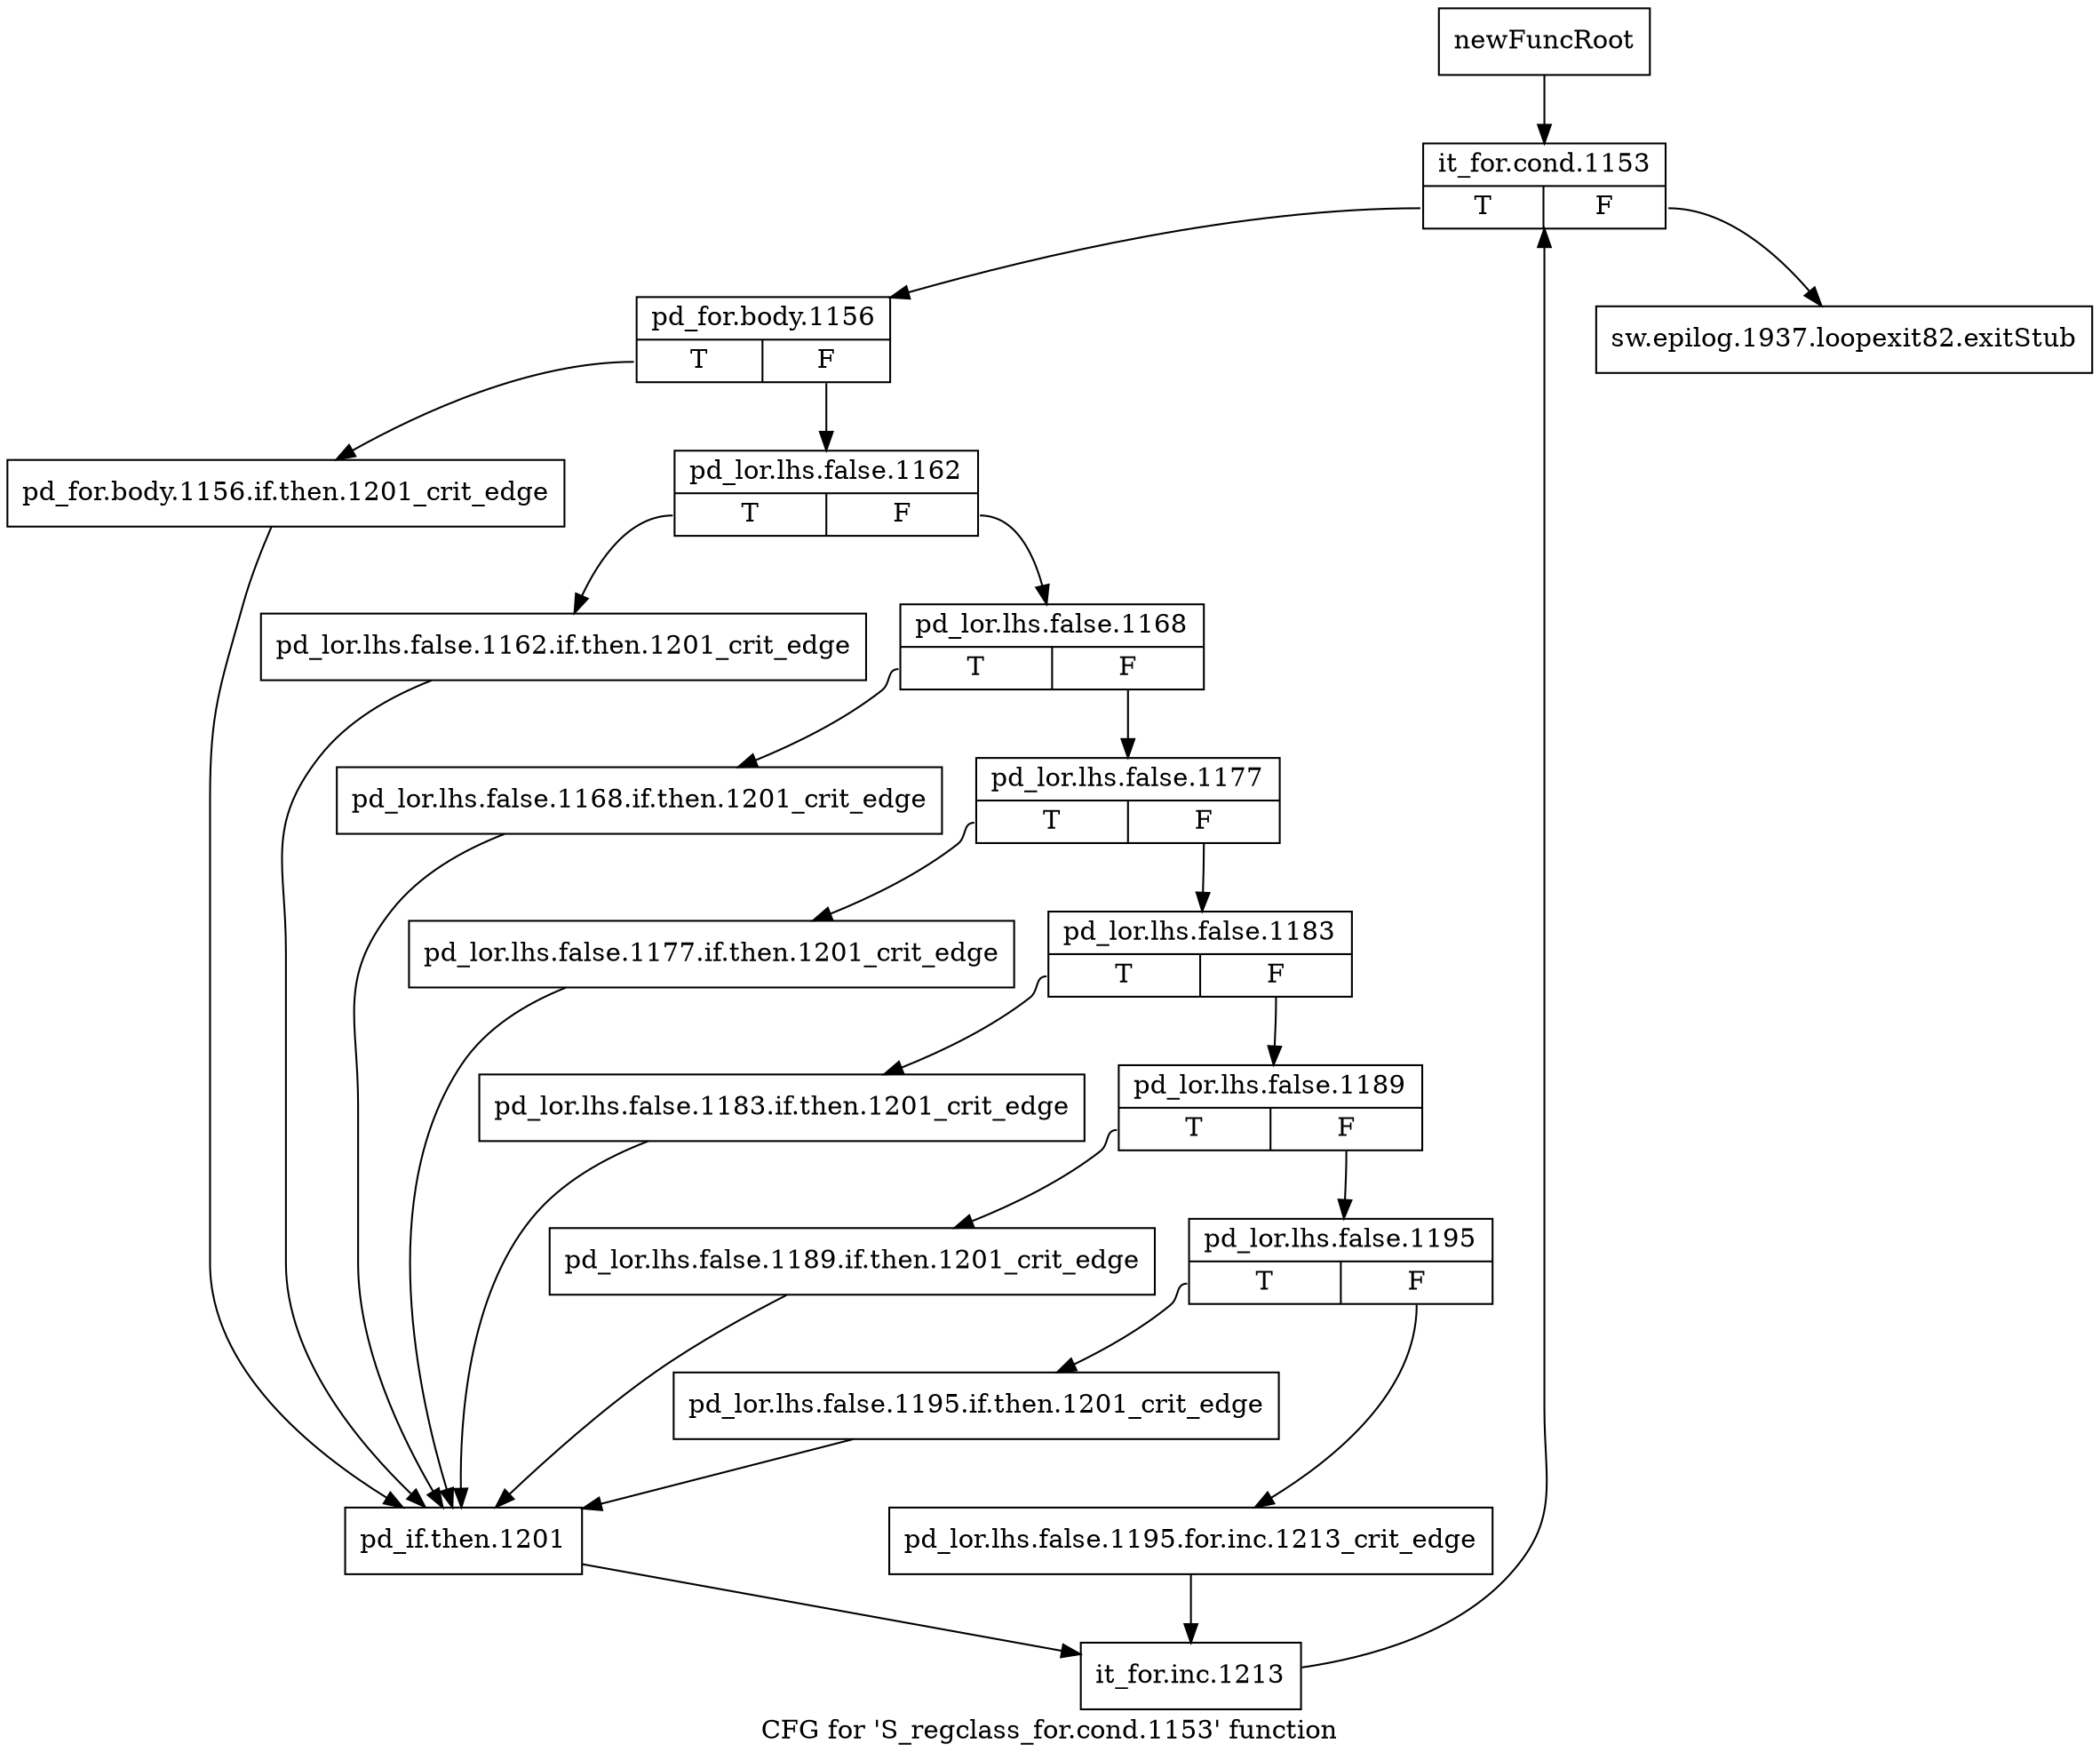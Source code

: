 digraph "CFG for 'S_regclass_for.cond.1153' function" {
	label="CFG for 'S_regclass_for.cond.1153' function";

	Node0x5221800 [shape=record,label="{newFuncRoot}"];
	Node0x5221800 -> Node0x52218a0;
	Node0x5221850 [shape=record,label="{sw.epilog.1937.loopexit82.exitStub}"];
	Node0x52218a0 [shape=record,label="{it_for.cond.1153|{<s0>T|<s1>F}}"];
	Node0x52218a0:s0 -> Node0x52218f0;
	Node0x52218a0:s1 -> Node0x5221850;
	Node0x52218f0 [shape=record,label="{pd_for.body.1156|{<s0>T|<s1>F}}"];
	Node0x52218f0:s0 -> Node0x5221d50;
	Node0x52218f0:s1 -> Node0x5221940;
	Node0x5221940 [shape=record,label="{pd_lor.lhs.false.1162|{<s0>T|<s1>F}}"];
	Node0x5221940:s0 -> Node0x5221d00;
	Node0x5221940:s1 -> Node0x5221990;
	Node0x5221990 [shape=record,label="{pd_lor.lhs.false.1168|{<s0>T|<s1>F}}"];
	Node0x5221990:s0 -> Node0x5221cb0;
	Node0x5221990:s1 -> Node0x52219e0;
	Node0x52219e0 [shape=record,label="{pd_lor.lhs.false.1177|{<s0>T|<s1>F}}"];
	Node0x52219e0:s0 -> Node0x5221c60;
	Node0x52219e0:s1 -> Node0x5221a30;
	Node0x5221a30 [shape=record,label="{pd_lor.lhs.false.1183|{<s0>T|<s1>F}}"];
	Node0x5221a30:s0 -> Node0x5221c10;
	Node0x5221a30:s1 -> Node0x5221a80;
	Node0x5221a80 [shape=record,label="{pd_lor.lhs.false.1189|{<s0>T|<s1>F}}"];
	Node0x5221a80:s0 -> Node0x5221bc0;
	Node0x5221a80:s1 -> Node0x5221ad0;
	Node0x5221ad0 [shape=record,label="{pd_lor.lhs.false.1195|{<s0>T|<s1>F}}"];
	Node0x5221ad0:s0 -> Node0x5221b70;
	Node0x5221ad0:s1 -> Node0x5221b20;
	Node0x5221b20 [shape=record,label="{pd_lor.lhs.false.1195.for.inc.1213_crit_edge}"];
	Node0x5221b20 -> Node0x5221df0;
	Node0x5221b70 [shape=record,label="{pd_lor.lhs.false.1195.if.then.1201_crit_edge}"];
	Node0x5221b70 -> Node0x5221da0;
	Node0x5221bc0 [shape=record,label="{pd_lor.lhs.false.1189.if.then.1201_crit_edge}"];
	Node0x5221bc0 -> Node0x5221da0;
	Node0x5221c10 [shape=record,label="{pd_lor.lhs.false.1183.if.then.1201_crit_edge}"];
	Node0x5221c10 -> Node0x5221da0;
	Node0x5221c60 [shape=record,label="{pd_lor.lhs.false.1177.if.then.1201_crit_edge}"];
	Node0x5221c60 -> Node0x5221da0;
	Node0x5221cb0 [shape=record,label="{pd_lor.lhs.false.1168.if.then.1201_crit_edge}"];
	Node0x5221cb0 -> Node0x5221da0;
	Node0x5221d00 [shape=record,label="{pd_lor.lhs.false.1162.if.then.1201_crit_edge}"];
	Node0x5221d00 -> Node0x5221da0;
	Node0x5221d50 [shape=record,label="{pd_for.body.1156.if.then.1201_crit_edge}"];
	Node0x5221d50 -> Node0x5221da0;
	Node0x5221da0 [shape=record,label="{pd_if.then.1201}"];
	Node0x5221da0 -> Node0x5221df0;
	Node0x5221df0 [shape=record,label="{it_for.inc.1213}"];
	Node0x5221df0 -> Node0x52218a0;
}
